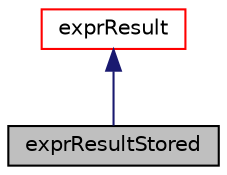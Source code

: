 digraph "exprResultStored"
{
  bgcolor="transparent";
  edge [fontname="Helvetica",fontsize="10",labelfontname="Helvetica",labelfontsize="10"];
  node [fontname="Helvetica",fontsize="10",shape=record];
  Node1 [label="exprResultStored",height=0.2,width=0.4,color="black", fillcolor="grey75", style="filled" fontcolor="black"];
  Node2 -> Node1 [dir="back",color="midnightblue",fontsize="10",style="solid",fontname="Helvetica"];
  Node2 [label="exprResult",height=0.2,width=0.4,color="red",URL="$classFoam_1_1expressions_1_1exprResult.html",tooltip="A polymorphic field/result from evaluating an expression. "];
}
